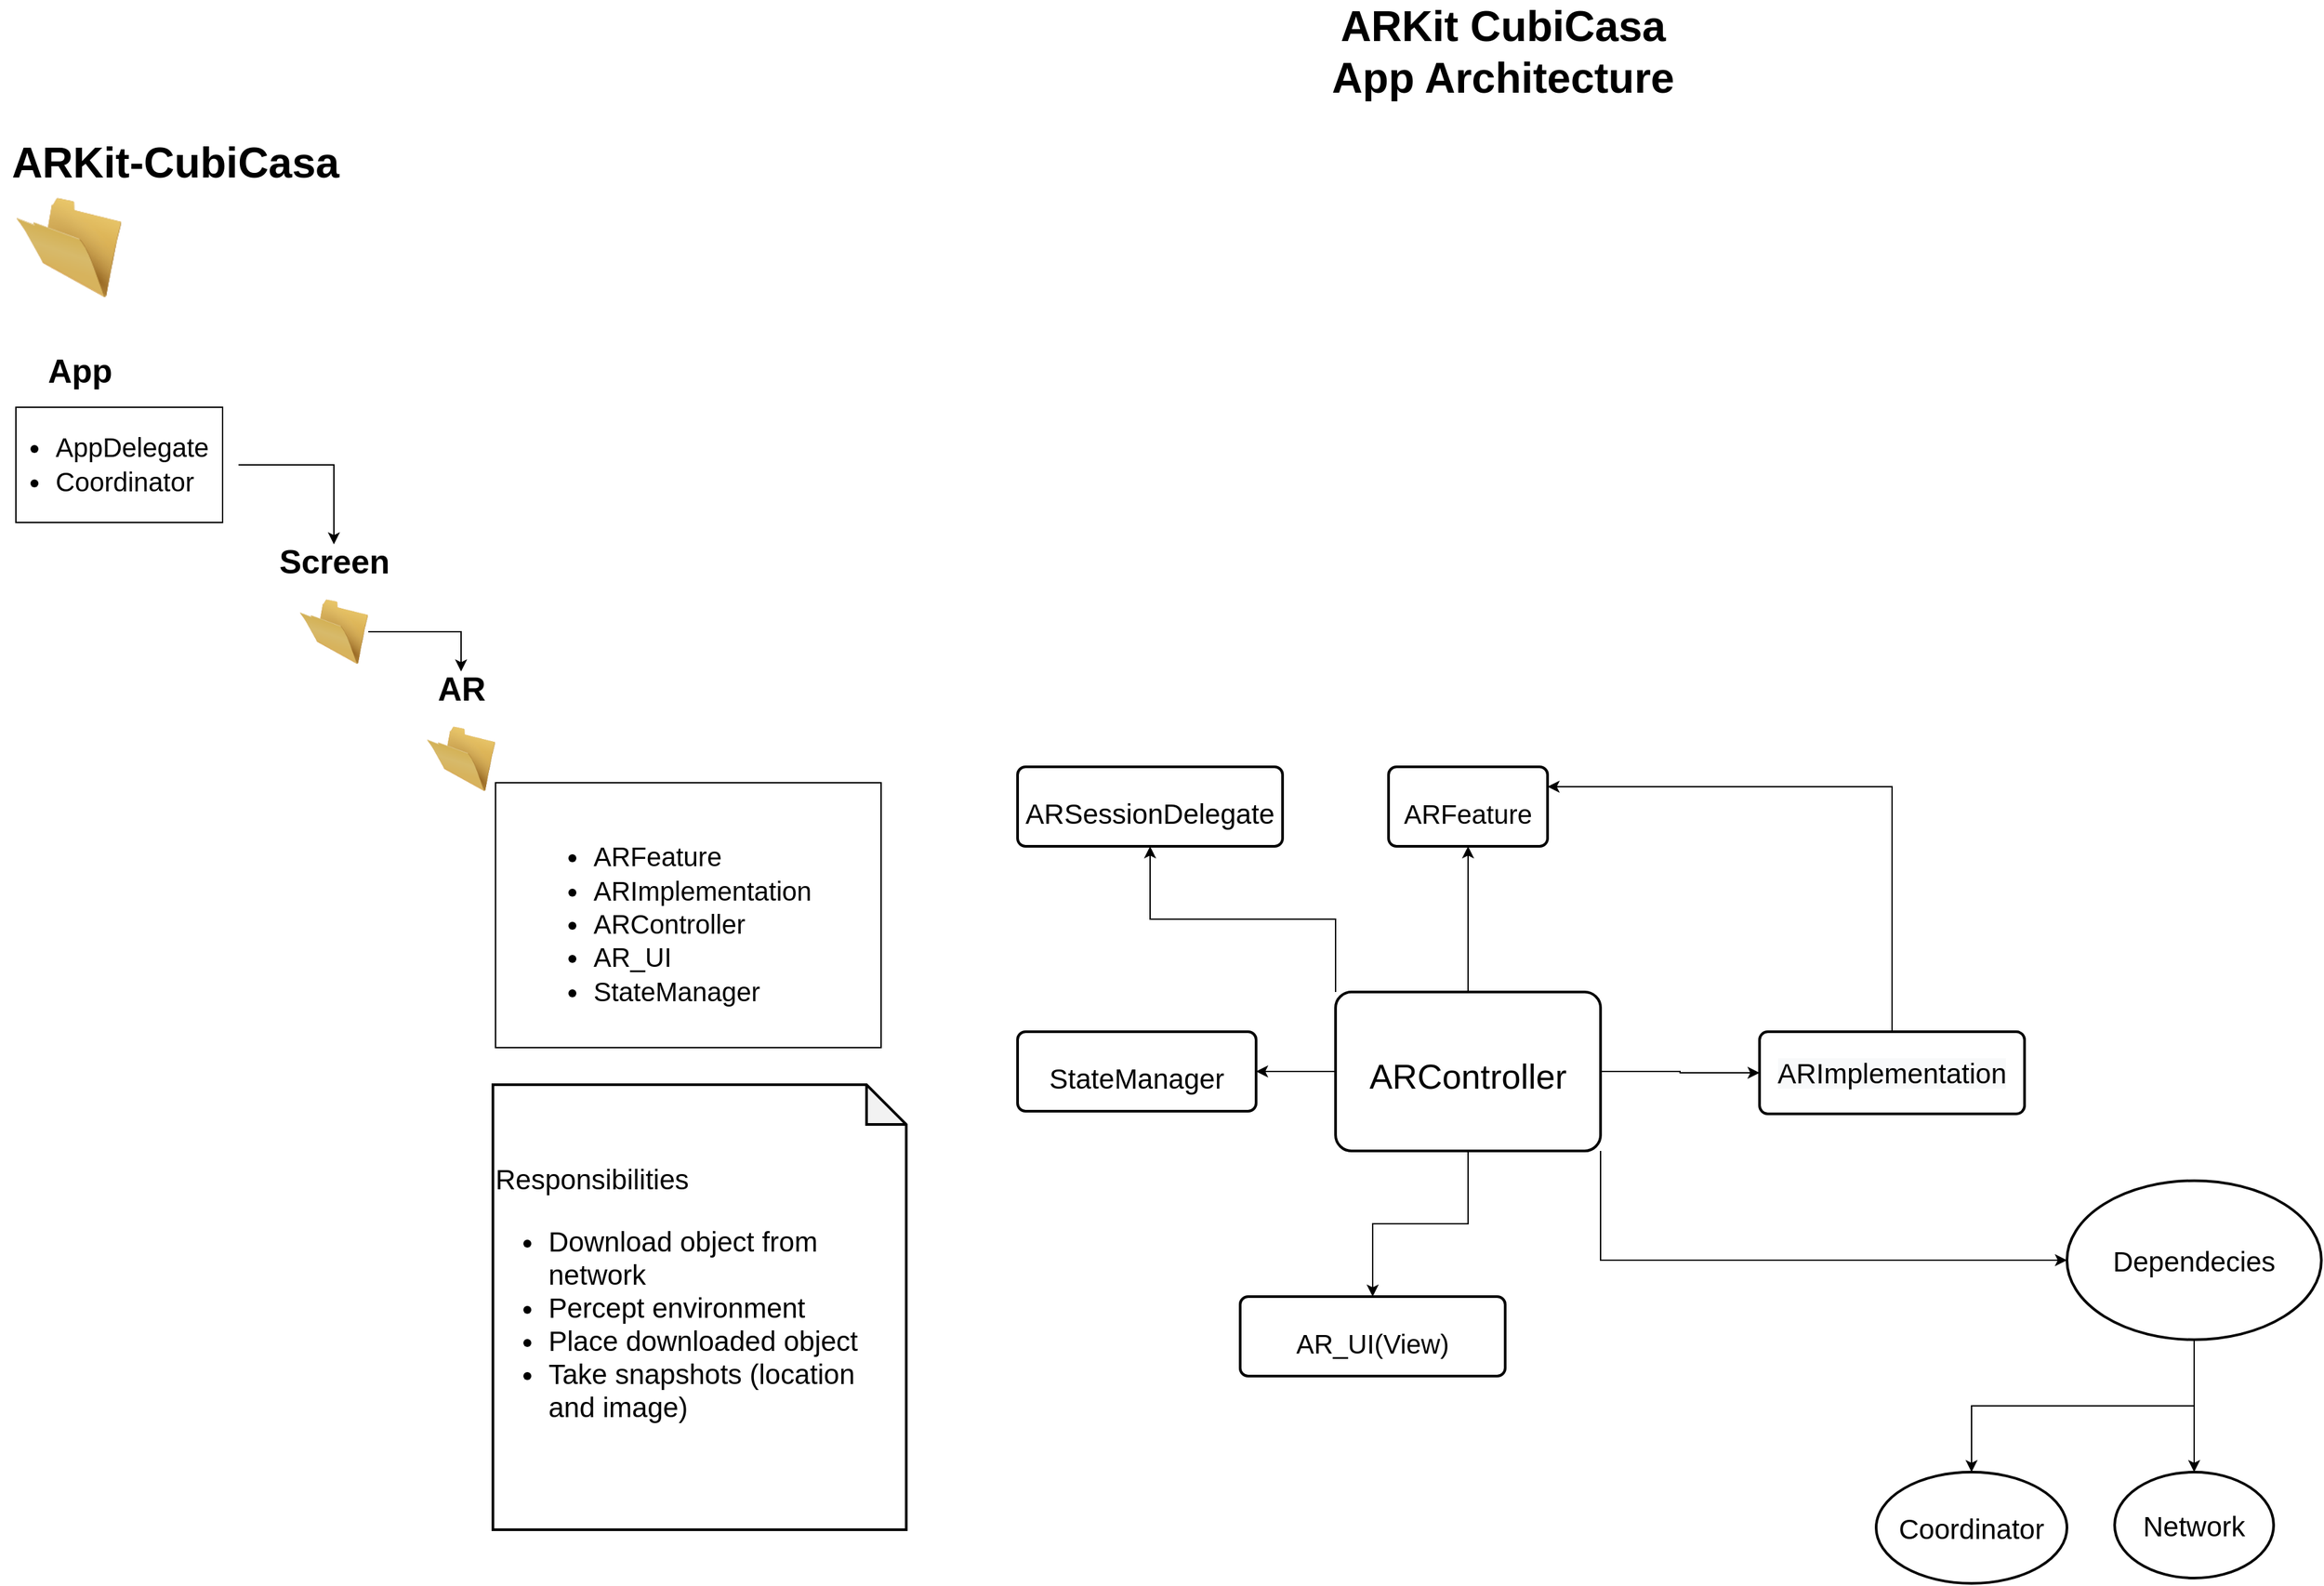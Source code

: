 <mxfile version="13.7.7" type="github">
  <diagram id="iK3rkuoWIKRfqOqWd9sa" name="Page-1">
    <mxGraphModel dx="1743" dy="2565" grid="1" gridSize="12" guides="1" tooltips="1" connect="1" arrows="1" fold="1" page="1" pageScale="1" pageWidth="1169" pageHeight="1654" math="0" shadow="0">
      <root>
        <mxCell id="0" />
        <mxCell id="1" parent="0" />
        <mxCell id="lwRZKzGV4_iUapjq0T7R-1" value="" style="rounded=0;whiteSpace=wrap;html=1;" vertex="1" parent="1">
          <mxGeometry x="60" y="328.5" width="156" height="87" as="geometry" />
        </mxCell>
        <mxCell id="lwRZKzGV4_iUapjq0T7R-4" value="&lt;font style=&quot;font-size: 32px&quot;&gt;&lt;b&gt;ARKit-CubiCasa&lt;/b&gt;&lt;/font&gt;" style="text;html=1;align=center;verticalAlign=middle;resizable=0;points=[];autosize=1;" vertex="1" parent="1">
          <mxGeometry x="48" y="132" width="264" height="24" as="geometry" />
        </mxCell>
        <mxCell id="lwRZKzGV4_iUapjq0T7R-5" value="&lt;font style=&quot;font-size: 32px&quot;&gt;&lt;b&gt;ARKit CubiCasa&lt;br&gt;App Architecture&lt;/b&gt;&lt;/font&gt;" style="text;html=1;align=center;verticalAlign=middle;resizable=0;points=[];autosize=1;" vertex="1" parent="1">
          <mxGeometry x="1044" y="36" width="276" height="48" as="geometry" />
        </mxCell>
        <mxCell id="lwRZKzGV4_iUapjq0T7R-6" value="" style="image;html=1;image=img/lib/clip_art/general/Empty_Folder_128x128.png" vertex="1" parent="1">
          <mxGeometry x="60" y="168" width="80" height="80" as="geometry" />
        </mxCell>
        <mxCell id="lwRZKzGV4_iUapjq0T7R-58" style="edgeStyle=orthogonalEdgeStyle;rounded=0;orthogonalLoop=1;jettySize=auto;html=1;fontSize=21;" edge="1" parent="1" source="lwRZKzGV4_iUapjq0T7R-8" target="lwRZKzGV4_iUapjq0T7R-12">
          <mxGeometry relative="1" as="geometry" />
        </mxCell>
        <mxCell id="lwRZKzGV4_iUapjq0T7R-8" value="&lt;ul style=&quot;line-height: 127% ; font-size: 20px&quot;&gt;&lt;li&gt;AppDelegate&lt;br&gt;&lt;/li&gt;&lt;li&gt;Coordinator&lt;/li&gt;&lt;/ul&gt;" style="text;html=1;align=left;verticalAlign=middle;resizable=0;points=[];autosize=1;" vertex="1" parent="1">
          <mxGeometry x="48" y="324" width="180" height="96" as="geometry" />
        </mxCell>
        <mxCell id="lwRZKzGV4_iUapjq0T7R-9" value="&lt;font&gt;&lt;b&gt;&lt;font style=&quot;font-size: 25px&quot;&gt;App&lt;/font&gt;&lt;br&gt;&lt;/b&gt;&lt;/font&gt;" style="text;html=1;align=center;verticalAlign=middle;resizable=0;points=[];autosize=1;" vertex="1" parent="1">
          <mxGeometry x="72" y="288" width="72" height="24" as="geometry" />
        </mxCell>
        <mxCell id="lwRZKzGV4_iUapjq0T7R-12" value="&lt;font&gt;&lt;b&gt;&lt;font style=&quot;font-size: 25px&quot;&gt;Screen&lt;/font&gt;&lt;br&gt;&lt;/b&gt;&lt;/font&gt;" style="text;html=1;align=center;verticalAlign=middle;resizable=0;points=[];autosize=1;" vertex="1" parent="1">
          <mxGeometry x="252" y="432" width="96" height="24" as="geometry" />
        </mxCell>
        <mxCell id="lwRZKzGV4_iUapjq0T7R-59" style="edgeStyle=orthogonalEdgeStyle;rounded=0;orthogonalLoop=1;jettySize=auto;html=1;entryX=0.5;entryY=0;entryDx=0;entryDy=0;entryPerimeter=0;fontSize=21;" edge="1" parent="1" source="lwRZKzGV4_iUapjq0T7R-13" target="lwRZKzGV4_iUapjq0T7R-14">
          <mxGeometry relative="1" as="geometry" />
        </mxCell>
        <mxCell id="lwRZKzGV4_iUapjq0T7R-13" value="" style="image;html=1;image=img/lib/clip_art/general/Empty_Folder_128x128.png" vertex="1" parent="1">
          <mxGeometry x="274" y="468" width="52" height="60" as="geometry" />
        </mxCell>
        <mxCell id="lwRZKzGV4_iUapjq0T7R-14" value="&lt;font&gt;&lt;b&gt;&lt;font style=&quot;font-size: 25px&quot;&gt;AR&lt;/font&gt;&lt;br&gt;&lt;/b&gt;&lt;/font&gt;" style="text;html=1;align=center;verticalAlign=middle;resizable=0;points=[];autosize=1;" vertex="1" parent="1">
          <mxGeometry x="366" y="528" width="60" height="24" as="geometry" />
        </mxCell>
        <mxCell id="lwRZKzGV4_iUapjq0T7R-15" value="" style="image;html=1;image=img/lib/clip_art/general/Empty_Folder_128x128.png" vertex="1" parent="1">
          <mxGeometry x="370" y="564" width="52" height="60" as="geometry" />
        </mxCell>
        <mxCell id="lwRZKzGV4_iUapjq0T7R-16" value="" style="rounded=0;whiteSpace=wrap;html=1;" vertex="1" parent="1">
          <mxGeometry x="422" y="612" width="291" height="200" as="geometry" />
        </mxCell>
        <mxCell id="lwRZKzGV4_iUapjq0T7R-17" value="&lt;div&gt;&lt;br&gt;&lt;/div&gt;&lt;ul style=&quot;line-height: 127% ; font-size: 20px&quot;&gt;&lt;li&gt;ARFeature&lt;/li&gt;&lt;li&gt;ARImplementation&lt;/li&gt;&lt;li&gt;ARController&lt;/li&gt;&lt;li&gt;AR_UI&lt;/li&gt;&lt;li&gt;StateManager&lt;/li&gt;&lt;/ul&gt;" style="text;html=1;align=left;verticalAlign=middle;resizable=0;points=[];autosize=1;" vertex="1" parent="1">
          <mxGeometry x="453.5" y="622" width="228" height="180" as="geometry" />
        </mxCell>
        <mxCell id="lwRZKzGV4_iUapjq0T7R-41" value="" style="edgeStyle=orthogonalEdgeStyle;rounded=0;orthogonalLoop=1;jettySize=auto;html=1;fontSize=36;" edge="1" parent="1" source="lwRZKzGV4_iUapjq0T7R-37" target="lwRZKzGV4_iUapjq0T7R-40">
          <mxGeometry relative="1" as="geometry" />
        </mxCell>
        <mxCell id="lwRZKzGV4_iUapjq0T7R-43" value="" style="edgeStyle=orthogonalEdgeStyle;rounded=0;orthogonalLoop=1;jettySize=auto;html=1;fontSize=36;" edge="1" parent="1" source="lwRZKzGV4_iUapjq0T7R-37" target="lwRZKzGV4_iUapjq0T7R-42">
          <mxGeometry relative="1" as="geometry" />
        </mxCell>
        <mxCell id="lwRZKzGV4_iUapjq0T7R-45" value="" style="edgeStyle=orthogonalEdgeStyle;rounded=0;orthogonalLoop=1;jettySize=auto;html=1;fontSize=21;" edge="1" parent="1" source="lwRZKzGV4_iUapjq0T7R-37" target="lwRZKzGV4_iUapjq0T7R-44">
          <mxGeometry relative="1" as="geometry" />
        </mxCell>
        <mxCell id="lwRZKzGV4_iUapjq0T7R-49" value="" style="edgeStyle=orthogonalEdgeStyle;rounded=0;orthogonalLoop=1;jettySize=auto;html=1;fontSize=21;" edge="1" parent="1" source="lwRZKzGV4_iUapjq0T7R-37" target="lwRZKzGV4_iUapjq0T7R-48">
          <mxGeometry relative="1" as="geometry" />
        </mxCell>
        <mxCell id="lwRZKzGV4_iUapjq0T7R-56" style="edgeStyle=orthogonalEdgeStyle;rounded=0;orthogonalLoop=1;jettySize=auto;html=1;exitX=1;exitY=1;exitDx=0;exitDy=0;entryX=0;entryY=0.5;entryDx=0;entryDy=0;fontSize=21;" edge="1" parent="1" source="lwRZKzGV4_iUapjq0T7R-37" target="lwRZKzGV4_iUapjq0T7R-51">
          <mxGeometry relative="1" as="geometry" />
        </mxCell>
        <mxCell id="lwRZKzGV4_iUapjq0T7R-65" style="edgeStyle=orthogonalEdgeStyle;rounded=0;orthogonalLoop=1;jettySize=auto;html=1;exitX=0;exitY=0;exitDx=0;exitDy=0;entryX=0.5;entryY=1;entryDx=0;entryDy=0;fontSize=21;" edge="1" parent="1" source="lwRZKzGV4_iUapjq0T7R-37" target="lwRZKzGV4_iUapjq0T7R-62">
          <mxGeometry relative="1" as="geometry" />
        </mxCell>
        <mxCell id="lwRZKzGV4_iUapjq0T7R-37" value="&lt;font style=&quot;font-size: 26px&quot;&gt;ARController&lt;br&gt;&lt;/font&gt;" style="rounded=1;arcSize=10;whiteSpace=wrap;html=1;align=center;strokeWidth=2;fontSize=36;" vertex="1" parent="1">
          <mxGeometry x="1056" y="770" width="200" height="120" as="geometry" />
        </mxCell>
        <mxCell id="lwRZKzGV4_iUapjq0T7R-40" value="&lt;font style=&quot;font-size: 20px&quot;&gt;ARFeature&lt;/font&gt;" style="whiteSpace=wrap;html=1;rounded=1;fontSize=36;strokeWidth=2;arcSize=10;" vertex="1" parent="1">
          <mxGeometry x="1096" y="600" width="120" height="60" as="geometry" />
        </mxCell>
        <mxCell id="lwRZKzGV4_iUapjq0T7R-47" style="edgeStyle=orthogonalEdgeStyle;rounded=0;orthogonalLoop=1;jettySize=auto;html=1;exitX=0.5;exitY=0;exitDx=0;exitDy=0;entryX=1;entryY=0.25;entryDx=0;entryDy=0;fontSize=21;" edge="1" parent="1" source="lwRZKzGV4_iUapjq0T7R-42" target="lwRZKzGV4_iUapjq0T7R-40">
          <mxGeometry relative="1" as="geometry" />
        </mxCell>
        <mxCell id="lwRZKzGV4_iUapjq0T7R-42" value="&lt;span style=&quot;color: rgb(0, 0, 0); font-family: helvetica; font-size: 21px; font-style: normal; font-weight: normal; letter-spacing: normal; text-align: center; text-indent: 0px; text-transform: none; word-spacing: 0px; background-color: rgb(248, 249, 250); text-decoration: none; display: inline; float: none;&quot;&gt;ARImplementation&lt;/span&gt;" style="whiteSpace=wrap;html=1;rounded=1;fontSize=21;strokeWidth=2;arcSize=10;" vertex="1" parent="1">
          <mxGeometry x="1376" y="800" width="200" height="62" as="geometry" />
        </mxCell>
        <mxCell id="lwRZKzGV4_iUapjq0T7R-44" value="&lt;font style=&quot;font-size: 20px&quot;&gt;AR_UI(View)&lt;/font&gt;" style="whiteSpace=wrap;html=1;rounded=1;fontSize=36;strokeWidth=2;arcSize=10;" vertex="1" parent="1">
          <mxGeometry x="984" y="1000" width="200" height="60" as="geometry" />
        </mxCell>
        <mxCell id="lwRZKzGV4_iUapjq0T7R-48" value="&lt;font style=&quot;font-size: 21px&quot;&gt;StateManager&lt;/font&gt;" style="whiteSpace=wrap;html=1;rounded=1;fontSize=36;strokeWidth=2;arcSize=10;" vertex="1" parent="1">
          <mxGeometry x="816" y="800" width="180" height="60" as="geometry" />
        </mxCell>
        <mxCell id="lwRZKzGV4_iUapjq0T7R-53" value="" style="edgeStyle=orthogonalEdgeStyle;rounded=0;orthogonalLoop=1;jettySize=auto;html=1;fontSize=21;" edge="1" parent="1" source="lwRZKzGV4_iUapjq0T7R-51" target="lwRZKzGV4_iUapjq0T7R-52">
          <mxGeometry relative="1" as="geometry" />
        </mxCell>
        <mxCell id="lwRZKzGV4_iUapjq0T7R-55" value="" style="edgeStyle=orthogonalEdgeStyle;rounded=0;orthogonalLoop=1;jettySize=auto;html=1;fontSize=21;" edge="1" parent="1" source="lwRZKzGV4_iUapjq0T7R-51" target="lwRZKzGV4_iUapjq0T7R-54">
          <mxGeometry relative="1" as="geometry" />
        </mxCell>
        <mxCell id="lwRZKzGV4_iUapjq0T7R-51" value="Dependecies" style="ellipse;whiteSpace=wrap;html=1;strokeWidth=2;fontSize=21;" vertex="1" parent="1">
          <mxGeometry x="1608" y="912.5" width="192" height="120" as="geometry" />
        </mxCell>
        <mxCell id="lwRZKzGV4_iUapjq0T7R-52" value="Network" style="ellipse;whiteSpace=wrap;html=1;fontSize=21;strokeWidth=2;" vertex="1" parent="1">
          <mxGeometry x="1644" y="1132.5" width="120" height="80" as="geometry" />
        </mxCell>
        <mxCell id="lwRZKzGV4_iUapjq0T7R-54" value="Coordinator" style="ellipse;whiteSpace=wrap;html=1;strokeWidth=2;fontSize=21;" vertex="1" parent="1">
          <mxGeometry x="1464" y="1132.5" width="144" height="84" as="geometry" />
        </mxCell>
        <mxCell id="lwRZKzGV4_iUapjq0T7R-57" value="Responsibilities&lt;br&gt;&lt;ul&gt;&lt;li&gt;Download object from network&lt;/li&gt;&lt;li&gt;Percept environment&lt;/li&gt;&lt;li&gt;Place downloaded object&lt;/li&gt;&lt;li&gt;Take snapshots (location and image)&lt;/li&gt;&lt;/ul&gt;" style="shape=note;whiteSpace=wrap;html=1;backgroundOutline=1;darkOpacity=0.05;strokeWidth=2;fontSize=21;align=left;" vertex="1" parent="1">
          <mxGeometry x="420" y="840" width="312" height="336" as="geometry" />
        </mxCell>
        <mxCell id="lwRZKzGV4_iUapjq0T7R-62" value="&lt;span style=&quot;font-size: 21px&quot;&gt;ARSessionDelegate&lt;br&gt;&lt;/span&gt;" style="whiteSpace=wrap;html=1;rounded=1;fontSize=36;strokeWidth=2;arcSize=10;" vertex="1" parent="1">
          <mxGeometry x="816" y="600" width="200" height="60" as="geometry" />
        </mxCell>
      </root>
    </mxGraphModel>
  </diagram>
</mxfile>
